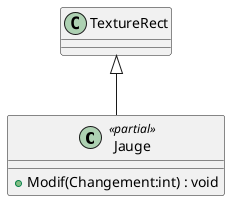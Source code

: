@startuml
class Jauge <<partial>> {
    + Modif(Changement:int) : void
}
TextureRect <|-- Jauge
@enduml
